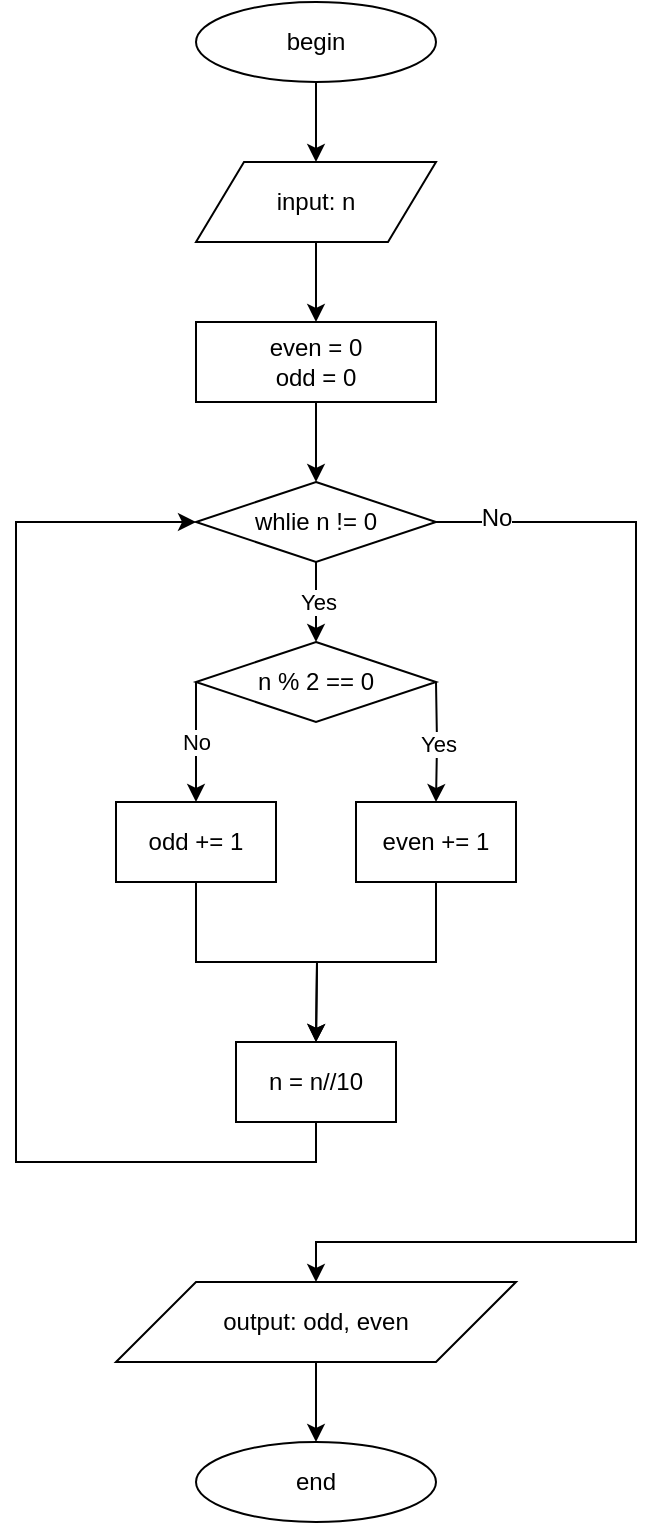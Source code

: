 <mxfile version="12.3.4" type="device" pages="1"><diagram id="2KJE1W2rad4DVH_1GWTd" name="Page-1"><mxGraphModel dx="1118" dy="491" grid="1" gridSize="10" guides="1" tooltips="1" connect="1" arrows="1" fold="1" page="1" pageScale="1" pageWidth="827" pageHeight="1169" math="0" shadow="0"><root><mxCell id="0"/><mxCell id="1" parent="0"/><mxCell id="8r7UbalQswPV_aSXaH_r-2" style="edgeStyle=orthogonalEdgeStyle;rounded=0;orthogonalLoop=1;jettySize=auto;html=1;exitX=0.5;exitY=1;exitDx=0;exitDy=0;" edge="1" parent="1" source="8r7UbalQswPV_aSXaH_r-1"><mxGeometry relative="1" as="geometry"><mxPoint x="420" y="120" as="targetPoint"/></mxGeometry></mxCell><mxCell id="8r7UbalQswPV_aSXaH_r-1" value="begin" style="ellipse;whiteSpace=wrap;html=1;" vertex="1" parent="1"><mxGeometry x="360" y="40" width="120" height="40" as="geometry"/></mxCell><mxCell id="8r7UbalQswPV_aSXaH_r-4" style="edgeStyle=orthogonalEdgeStyle;rounded=0;orthogonalLoop=1;jettySize=auto;html=1;exitX=0.5;exitY=1;exitDx=0;exitDy=0;" edge="1" parent="1" source="8r7UbalQswPV_aSXaH_r-3"><mxGeometry relative="1" as="geometry"><mxPoint x="420" y="200" as="targetPoint"/></mxGeometry></mxCell><mxCell id="8r7UbalQswPV_aSXaH_r-3" value="input: n" style="shape=parallelogram;perimeter=parallelogramPerimeter;whiteSpace=wrap;html=1;" vertex="1" parent="1"><mxGeometry x="360" y="120" width="120" height="40" as="geometry"/></mxCell><mxCell id="8r7UbalQswPV_aSXaH_r-8" value="Yes" style="edgeStyle=orthogonalEdgeStyle;rounded=0;orthogonalLoop=1;jettySize=auto;html=1;" edge="1" parent="1" source="8r7UbalQswPV_aSXaH_r-5"><mxGeometry relative="1" as="geometry"><mxPoint x="420" y="360" as="targetPoint"/></mxGeometry></mxCell><mxCell id="8r7UbalQswPV_aSXaH_r-27" style="edgeStyle=orthogonalEdgeStyle;rounded=0;orthogonalLoop=1;jettySize=auto;html=1;" edge="1" parent="1" source="8r7UbalQswPV_aSXaH_r-5" target="8r7UbalQswPV_aSXaH_r-26"><mxGeometry relative="1" as="geometry"><Array as="points"><mxPoint x="580" y="300"/><mxPoint x="580" y="660"/></Array></mxGeometry></mxCell><mxCell id="8r7UbalQswPV_aSXaH_r-28" value="No" style="text;html=1;align=center;verticalAlign=middle;resizable=0;points=[];;labelBackgroundColor=#ffffff;" vertex="1" connectable="0" parent="8r7UbalQswPV_aSXaH_r-27"><mxGeometry x="-0.906" y="3" relative="1" as="geometry"><mxPoint y="1" as="offset"/></mxGeometry></mxCell><mxCell id="8r7UbalQswPV_aSXaH_r-5" value="whlie n != 0" style="rhombus;whiteSpace=wrap;html=1;" vertex="1" parent="1"><mxGeometry x="360" y="280" width="120" height="40" as="geometry"/></mxCell><mxCell id="8r7UbalQswPV_aSXaH_r-7" value="" style="edgeStyle=orthogonalEdgeStyle;rounded=0;orthogonalLoop=1;jettySize=auto;html=1;" edge="1" parent="1" source="8r7UbalQswPV_aSXaH_r-6" target="8r7UbalQswPV_aSXaH_r-5"><mxGeometry relative="1" as="geometry"/></mxCell><mxCell id="8r7UbalQswPV_aSXaH_r-6" value="even = 0&lt;br&gt;odd = 0" style="rounded=0;whiteSpace=wrap;html=1;" vertex="1" parent="1"><mxGeometry x="360" y="200" width="120" height="40" as="geometry"/></mxCell><mxCell id="8r7UbalQswPV_aSXaH_r-15" value="Yes" style="edgeStyle=orthogonalEdgeStyle;rounded=0;orthogonalLoop=1;jettySize=auto;html=1;" edge="1" parent="1" target="8r7UbalQswPV_aSXaH_r-14"><mxGeometry relative="1" as="geometry"><mxPoint x="480" y="380" as="sourcePoint"/></mxGeometry></mxCell><mxCell id="8r7UbalQswPV_aSXaH_r-20" value="No" style="edgeStyle=orthogonalEdgeStyle;rounded=0;orthogonalLoop=1;jettySize=auto;html=1;entryX=0.5;entryY=0;entryDx=0;entryDy=0;exitX=0;exitY=0.5;exitDx=0;exitDy=0;" edge="1" parent="1" source="8r7UbalQswPV_aSXaH_r-10" target="8r7UbalQswPV_aSXaH_r-16"><mxGeometry relative="1" as="geometry"><Array as="points"><mxPoint x="360" y="400"/><mxPoint x="360" y="400"/></Array></mxGeometry></mxCell><mxCell id="8r7UbalQswPV_aSXaH_r-10" value="n % 2 == 0" style="rhombus;whiteSpace=wrap;html=1;" vertex="1" parent="1"><mxGeometry x="360" y="360" width="120" height="40" as="geometry"/></mxCell><mxCell id="8r7UbalQswPV_aSXaH_r-22" style="edgeStyle=orthogonalEdgeStyle;rounded=0;orthogonalLoop=1;jettySize=auto;html=1;exitX=0.5;exitY=1;exitDx=0;exitDy=0;" edge="1" parent="1" source="8r7UbalQswPV_aSXaH_r-14"><mxGeometry relative="1" as="geometry"><mxPoint x="420" y="560" as="targetPoint"/></mxGeometry></mxCell><mxCell id="8r7UbalQswPV_aSXaH_r-14" value="even += 1" style="rounded=0;whiteSpace=wrap;html=1;" vertex="1" parent="1"><mxGeometry x="440" y="440" width="80" height="40" as="geometry"/></mxCell><mxCell id="8r7UbalQswPV_aSXaH_r-21" style="edgeStyle=orthogonalEdgeStyle;rounded=0;orthogonalLoop=1;jettySize=auto;html=1;exitX=0.5;exitY=1;exitDx=0;exitDy=0;" edge="1" parent="1" source="8r7UbalQswPV_aSXaH_r-16"><mxGeometry relative="1" as="geometry"><mxPoint x="420" y="560" as="targetPoint"/></mxGeometry></mxCell><mxCell id="8r7UbalQswPV_aSXaH_r-16" value="odd += 1" style="rounded=0;whiteSpace=wrap;html=1;" vertex="1" parent="1"><mxGeometry x="320" y="440" width="80" height="40" as="geometry"/></mxCell><mxCell id="8r7UbalQswPV_aSXaH_r-24" style="edgeStyle=orthogonalEdgeStyle;rounded=0;orthogonalLoop=1;jettySize=auto;html=1;exitX=0.5;exitY=1;exitDx=0;exitDy=0;entryX=0;entryY=0.5;entryDx=0;entryDy=0;" edge="1" parent="1" source="8r7UbalQswPV_aSXaH_r-23" target="8r7UbalQswPV_aSXaH_r-5"><mxGeometry relative="1" as="geometry"><Array as="points"><mxPoint x="420" y="620"/><mxPoint x="270" y="620"/><mxPoint x="270" y="300"/></Array></mxGeometry></mxCell><mxCell id="8r7UbalQswPV_aSXaH_r-23" value="n = n//10" style="rounded=0;whiteSpace=wrap;html=1;" vertex="1" parent="1"><mxGeometry x="380" y="560" width="80" height="40" as="geometry"/></mxCell><mxCell id="8r7UbalQswPV_aSXaH_r-30" value="" style="edgeStyle=orthogonalEdgeStyle;rounded=0;orthogonalLoop=1;jettySize=auto;html=1;" edge="1" parent="1" source="8r7UbalQswPV_aSXaH_r-26" target="8r7UbalQswPV_aSXaH_r-29"><mxGeometry relative="1" as="geometry"/></mxCell><mxCell id="8r7UbalQswPV_aSXaH_r-26" value="output: odd, even" style="shape=parallelogram;perimeter=parallelogramPerimeter;whiteSpace=wrap;html=1;" vertex="1" parent="1"><mxGeometry x="320" y="680" width="200" height="40" as="geometry"/></mxCell><mxCell id="8r7UbalQswPV_aSXaH_r-29" value="end" style="ellipse;whiteSpace=wrap;html=1;" vertex="1" parent="1"><mxGeometry x="360" y="760" width="120" height="40" as="geometry"/></mxCell></root></mxGraphModel></diagram></mxfile>